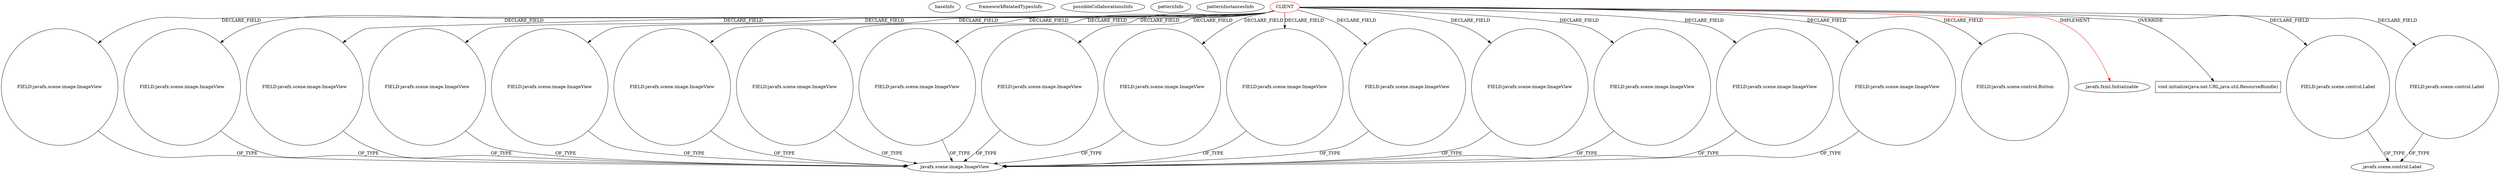 digraph {
baseInfo[graphId=413,category="pattern",isAnonymous=false,possibleRelation=false]
frameworkRelatedTypesInfo[0="javafx.fxml.Initializable"]
possibleCollaborationsInfo[]
patternInfo[frequency=2.0,patternRootClient=0]
patternInstancesInfo[0="dodaio-SoftwareBlack21G~/dodaio-SoftwareBlack21G/SoftwareBlack21G-master/Blackjack/src/Viewer/MainGamev2Controller.java~MainGamev2Controller~2521",1="giatuyentiensinh-Project1~/giatuyentiensinh-Project1/Project1-master/Project1/src/control/MainUIController.java~MainUIController~2734"]
27[label="FIELD:javafx.scene.image.ImageView",vertexType="FIELD_DECLARATION",isFrameworkType=false,shape=circle]
16[label="javafx.scene.image.ImageView",vertexType="FRAMEWORK_CLASS_TYPE",isFrameworkType=false]
31[label="FIELD:javafx.scene.image.ImageView",vertexType="FIELD_DECLARATION",isFrameworkType=false,shape=circle]
63[label="FIELD:javafx.scene.image.ImageView",vertexType="FIELD_DECLARATION",isFrameworkType=false,shape=circle]
53[label="FIELD:javafx.scene.image.ImageView",vertexType="FIELD_DECLARATION",isFrameworkType=false,shape=circle]
55[label="FIELD:javafx.scene.image.ImageView",vertexType="FIELD_DECLARATION",isFrameworkType=false,shape=circle]
25[label="FIELD:javafx.scene.image.ImageView",vertexType="FIELD_DECLARATION",isFrameworkType=false,shape=circle]
21[label="FIELD:javafx.scene.image.ImageView",vertexType="FIELD_DECLARATION",isFrameworkType=false,shape=circle]
51[label="FIELD:javafx.scene.image.ImageView",vertexType="FIELD_DECLARATION",isFrameworkType=false,shape=circle]
57[label="FIELD:javafx.scene.image.ImageView",vertexType="FIELD_DECLARATION",isFrameworkType=false,shape=circle]
23[label="FIELD:javafx.scene.image.ImageView",vertexType="FIELD_DECLARATION",isFrameworkType=false,shape=circle]
43[label="FIELD:javafx.scene.image.ImageView",vertexType="FIELD_DECLARATION",isFrameworkType=false,shape=circle]
41[label="FIELD:javafx.scene.image.ImageView",vertexType="FIELD_DECLARATION",isFrameworkType=false,shape=circle]
15[label="FIELD:javafx.scene.image.ImageView",vertexType="FIELD_DECLARATION",isFrameworkType=false,shape=circle]
61[label="FIELD:javafx.scene.image.ImageView",vertexType="FIELD_DECLARATION",isFrameworkType=false,shape=circle]
19[label="FIELD:javafx.scene.image.ImageView",vertexType="FIELD_DECLARATION",isFrameworkType=false,shape=circle]
49[label="FIELD:javafx.scene.image.ImageView",vertexType="FIELD_DECLARATION",isFrameworkType=false,shape=circle]
0[label="CLIENT",vertexType="ROOT_CLIENT_CLASS_DECLARATION",isFrameworkType=false,color=red]
9[label="FIELD:javafx.scene.control.Button",vertexType="FIELD_DECLARATION",isFrameworkType=false,shape=circle]
2[label="javafx.fxml.Initializable",vertexType="FRAMEWORK_INTERFACE_TYPE",isFrameworkType=false]
73[label="void initialize(java.net.URL,java.util.ResourceBundle)",vertexType="OVERRIDING_METHOD_DECLARATION",isFrameworkType=false,shape=box]
33[label="FIELD:javafx.scene.control.Label",vertexType="FIELD_DECLARATION",isFrameworkType=false,shape=circle]
14[label="javafx.scene.control.Label",vertexType="FRAMEWORK_CLASS_TYPE",isFrameworkType=false]
45[label="FIELD:javafx.scene.control.Label",vertexType="FIELD_DECLARATION",isFrameworkType=false,shape=circle]
45->14[label="OF_TYPE"]
41->16[label="OF_TYPE"]
43->16[label="OF_TYPE"]
0->21[label="DECLARE_FIELD"]
0->27[label="DECLARE_FIELD"]
0->55[label="DECLARE_FIELD"]
15->16[label="OF_TYPE"]
57->16[label="OF_TYPE"]
0->63[label="DECLARE_FIELD"]
61->16[label="OF_TYPE"]
23->16[label="OF_TYPE"]
33->14[label="OF_TYPE"]
0->73[label="OVERRIDE"]
53->16[label="OF_TYPE"]
27->16[label="OF_TYPE"]
25->16[label="OF_TYPE"]
0->9[label="DECLARE_FIELD"]
0->19[label="DECLARE_FIELD"]
21->16[label="OF_TYPE"]
63->16[label="OF_TYPE"]
51->16[label="OF_TYPE"]
0->2[label="IMPLEMENT",color=red]
31->16[label="OF_TYPE"]
0->53[label="DECLARE_FIELD"]
0->57[label="DECLARE_FIELD"]
19->16[label="OF_TYPE"]
55->16[label="OF_TYPE"]
49->16[label="OF_TYPE"]
0->51[label="DECLARE_FIELD"]
0->43[label="DECLARE_FIELD"]
0->15[label="DECLARE_FIELD"]
0->49[label="DECLARE_FIELD"]
0->31[label="DECLARE_FIELD"]
0->61[label="DECLARE_FIELD"]
0->45[label="DECLARE_FIELD"]
0->33[label="DECLARE_FIELD"]
0->23[label="DECLARE_FIELD"]
0->41[label="DECLARE_FIELD"]
0->25[label="DECLARE_FIELD"]
}

